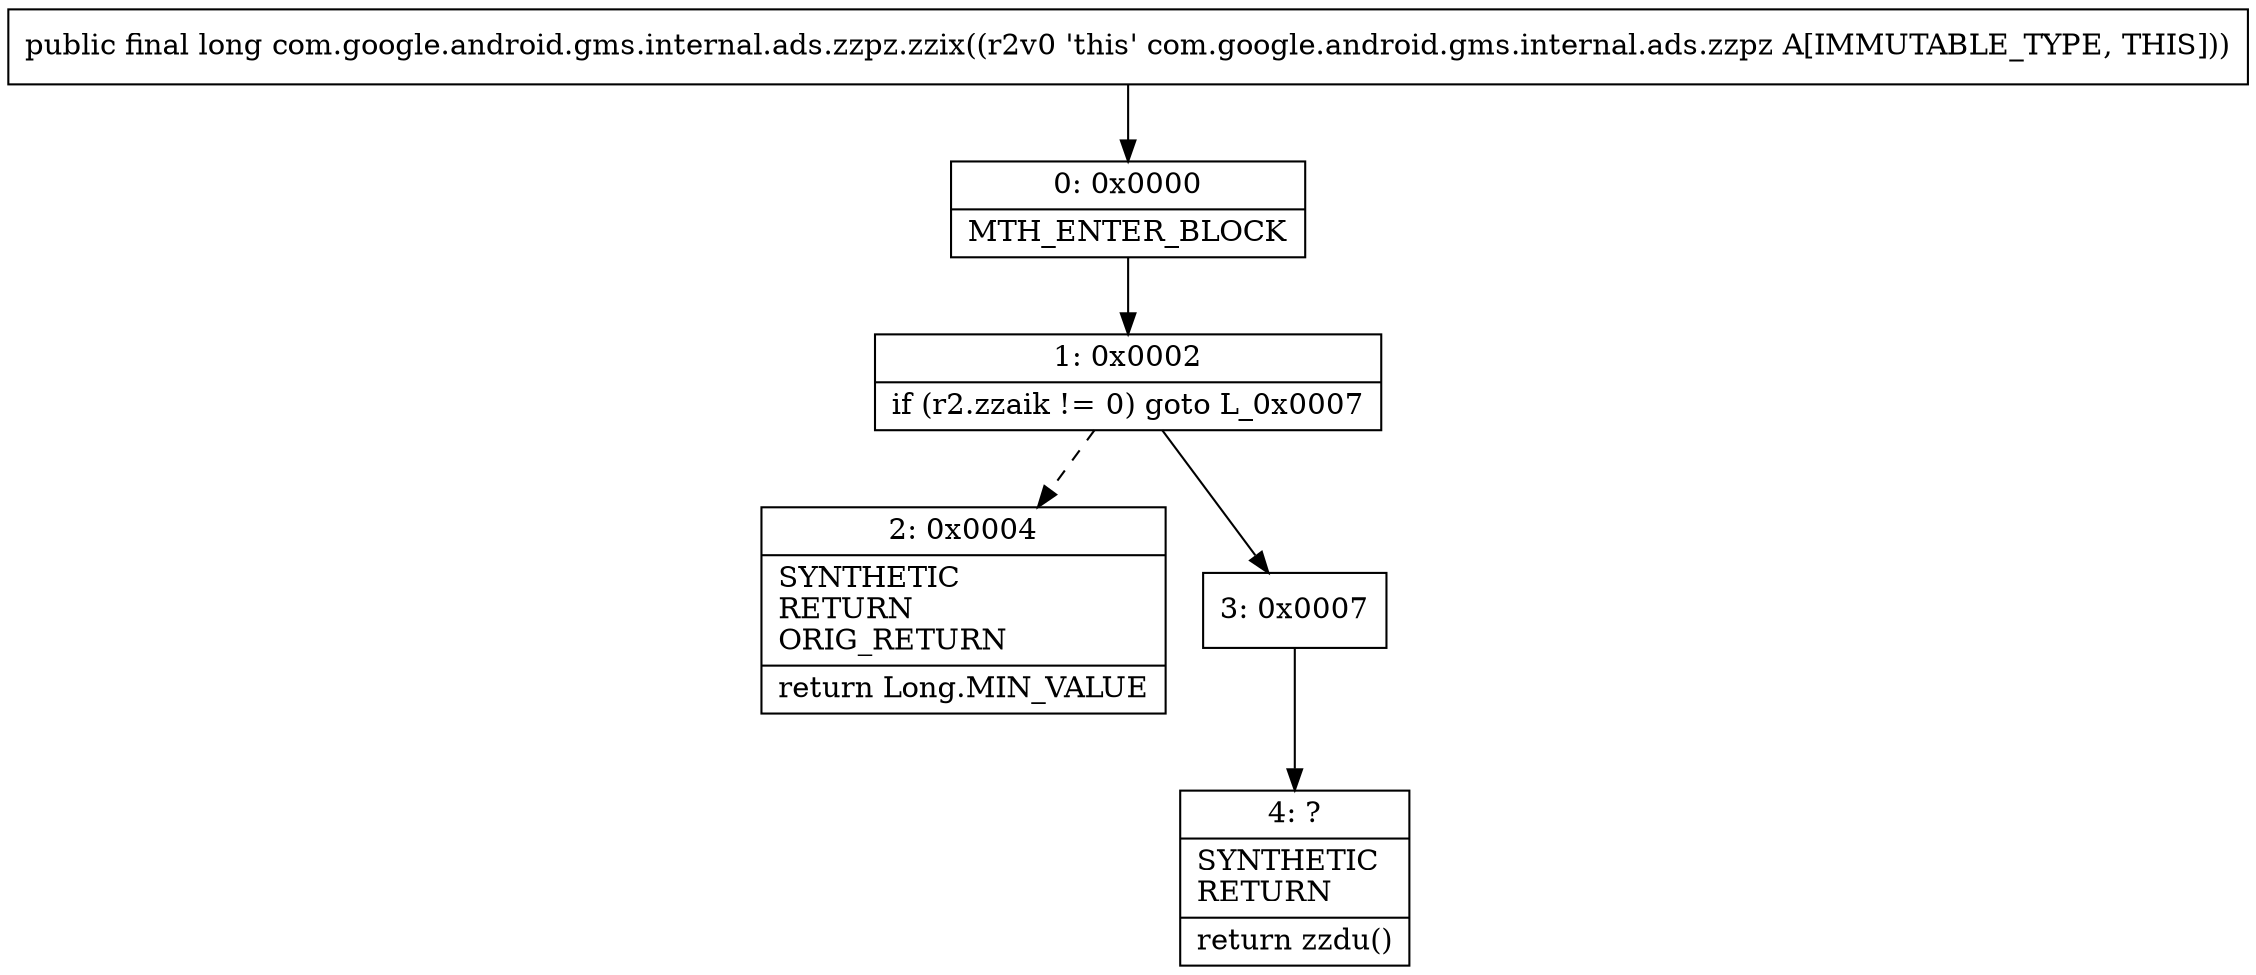 digraph "CFG forcom.google.android.gms.internal.ads.zzpz.zzix()J" {
Node_0 [shape=record,label="{0\:\ 0x0000|MTH_ENTER_BLOCK\l}"];
Node_1 [shape=record,label="{1\:\ 0x0002|if (r2.zzaik != 0) goto L_0x0007\l}"];
Node_2 [shape=record,label="{2\:\ 0x0004|SYNTHETIC\lRETURN\lORIG_RETURN\l|return Long.MIN_VALUE\l}"];
Node_3 [shape=record,label="{3\:\ 0x0007}"];
Node_4 [shape=record,label="{4\:\ ?|SYNTHETIC\lRETURN\l|return zzdu()\l}"];
MethodNode[shape=record,label="{public final long com.google.android.gms.internal.ads.zzpz.zzix((r2v0 'this' com.google.android.gms.internal.ads.zzpz A[IMMUTABLE_TYPE, THIS])) }"];
MethodNode -> Node_0;
Node_0 -> Node_1;
Node_1 -> Node_2[style=dashed];
Node_1 -> Node_3;
Node_3 -> Node_4;
}

